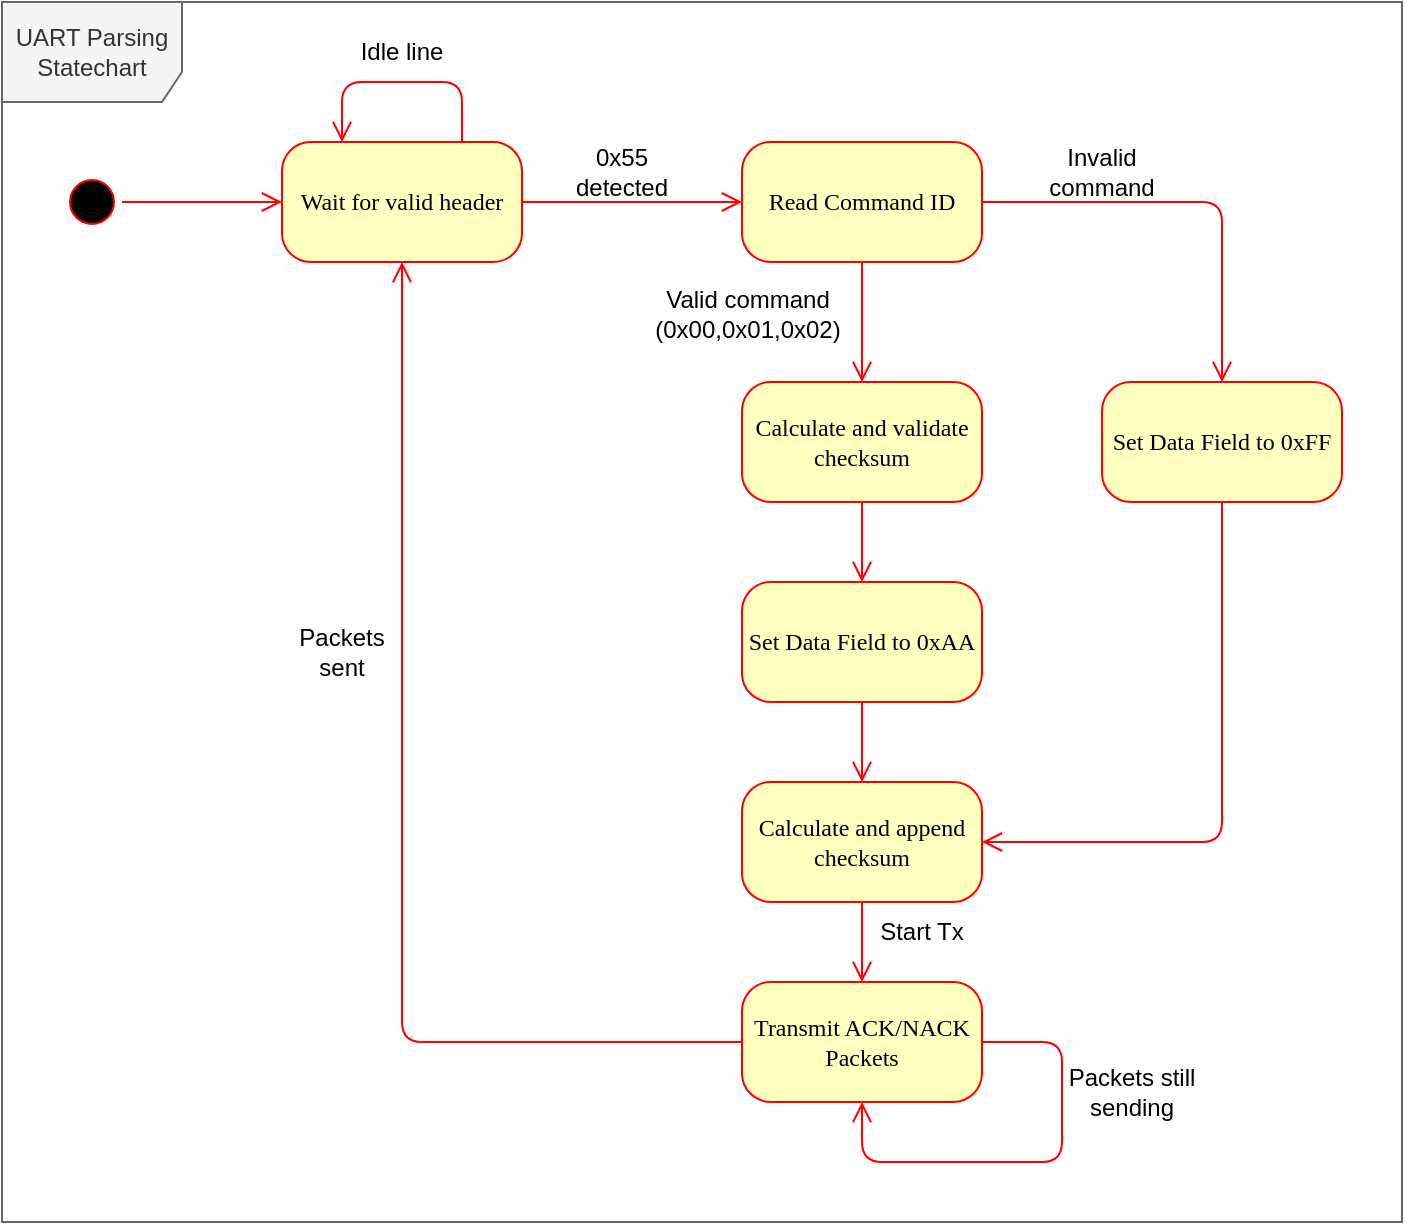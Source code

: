 <mxfile version="27.0.9">
  <diagram name="Page-1" id="58cdce13-f638-feb5-8d6f-7d28b1aa9fa0">
    <mxGraphModel dx="1426" dy="722" grid="1" gridSize="10" guides="1" tooltips="1" connect="1" arrows="1" fold="1" page="1" pageScale="1" pageWidth="1100" pageHeight="850" background="none" math="0" shadow="0">
      <root>
        <mxCell id="0" />
        <mxCell id="1" parent="0" />
        <mxCell id="382b91b5511bd0f7-1" value="" style="ellipse;html=1;shape=startState;fillColor=#000000;strokeColor=#ff0000;rounded=1;shadow=0;comic=0;labelBackgroundColor=none;fontFamily=Verdana;fontSize=12;fontColor=#000000;align=center;direction=south;" parent="1" vertex="1">
          <mxGeometry x="360" y="135" width="30" height="30" as="geometry" />
        </mxCell>
        <mxCell id="382b91b5511bd0f7-5" value="Calculate and validate checksum" style="rounded=1;whiteSpace=wrap;html=1;arcSize=24;fillColor=#ffffc0;strokeColor=#ff0000;shadow=0;comic=0;labelBackgroundColor=none;fontFamily=Verdana;fontSize=12;fontColor=#000000;align=center;" parent="1" vertex="1">
          <mxGeometry x="700" y="240" width="120" height="60" as="geometry" />
        </mxCell>
        <mxCell id="382b91b5511bd0f7-6" value="Wait for valid header" style="rounded=1;whiteSpace=wrap;html=1;arcSize=24;fillColor=#ffffc0;strokeColor=#ff0000;shadow=0;comic=0;labelBackgroundColor=none;fontFamily=Verdana;fontSize=12;fontColor=#000000;align=center;" parent="1" vertex="1">
          <mxGeometry x="470" y="120" width="120" height="60" as="geometry" />
        </mxCell>
        <mxCell id="382b91b5511bd0f7-7" value="Read Command ID" style="rounded=1;whiteSpace=wrap;html=1;arcSize=24;fillColor=#ffffc0;strokeColor=#ff0000;shadow=0;comic=0;labelBackgroundColor=none;fontFamily=Verdana;fontSize=12;fontColor=#000000;align=center;" parent="1" vertex="1">
          <mxGeometry x="700" y="120" width="120" height="60" as="geometry" />
        </mxCell>
        <mxCell id="382b91b5511bd0f7-10" value="Set Data Field to 0xFF" style="rounded=1;whiteSpace=wrap;html=1;arcSize=24;fillColor=#ffffc0;strokeColor=#ff0000;shadow=0;comic=0;labelBackgroundColor=none;fontFamily=Verdana;fontSize=12;fontColor=#000000;align=center;" parent="1" vertex="1">
          <mxGeometry x="880" y="240" width="120" height="60" as="geometry" />
        </mxCell>
        <mxCell id="2a3bc250acf0617d-9" style="edgeStyle=orthogonalEdgeStyle;html=1;labelBackgroundColor=none;endArrow=open;endSize=8;strokeColor=#ff0000;fontFamily=Verdana;fontSize=12;align=left;" parent="1" source="382b91b5511bd0f7-1" target="382b91b5511bd0f7-6" edge="1">
          <mxGeometry relative="1" as="geometry" />
        </mxCell>
        <mxCell id="2a3bc250acf0617d-10" style="edgeStyle=orthogonalEdgeStyle;html=1;labelBackgroundColor=none;endArrow=open;endSize=8;strokeColor=#ff0000;fontFamily=Verdana;fontSize=12;align=left;entryX=0;entryY=0.5;exitX=1;exitY=0.5;exitDx=0;exitDy=0;" parent="1" source="382b91b5511bd0f7-6" target="382b91b5511bd0f7-7" edge="1">
          <mxGeometry relative="1" as="geometry">
            <Array as="points">
              <mxPoint x="630" y="150" />
              <mxPoint x="630" y="150" />
            </Array>
          </mxGeometry>
        </mxCell>
        <mxCell id="2a3bc250acf0617d-12" style="edgeStyle=orthogonalEdgeStyle;html=1;exitX=0.5;exitY=1;labelBackgroundColor=none;endArrow=open;endSize=8;strokeColor=#ff0000;fontFamily=Verdana;fontSize=12;align=left;exitDx=0;exitDy=0;entryX=0.5;entryY=0;entryDx=0;entryDy=0;" parent="1" source="382b91b5511bd0f7-7" target="382b91b5511bd0f7-5" edge="1">
          <mxGeometry relative="1" as="geometry">
            <mxPoint x="530" y="260" as="targetPoint" />
            <Array as="points">
              <mxPoint x="760" y="230" />
              <mxPoint x="760" y="230" />
            </Array>
          </mxGeometry>
        </mxCell>
        <mxCell id="snLOoCqWYzciKEhxcpe7-1" style="edgeStyle=orthogonalEdgeStyle;html=1;exitX=1;exitY=0.5;labelBackgroundColor=none;endArrow=open;endSize=8;strokeColor=#ff0000;fontFamily=Verdana;fontSize=12;align=left;exitDx=0;exitDy=0;entryX=0.5;entryY=0;entryDx=0;entryDy=0;" edge="1" parent="1" source="382b91b5511bd0f7-7" target="382b91b5511bd0f7-10">
          <mxGeometry relative="1" as="geometry">
            <mxPoint x="1090" y="190" as="sourcePoint" />
            <mxPoint x="1090" y="250" as="targetPoint" />
            <Array as="points">
              <mxPoint x="940" y="150" />
            </Array>
          </mxGeometry>
        </mxCell>
        <mxCell id="snLOoCqWYzciKEhxcpe7-2" value="Set Data Field to 0xAA" style="rounded=1;whiteSpace=wrap;html=1;arcSize=24;fillColor=#ffffc0;strokeColor=#ff0000;shadow=0;comic=0;labelBackgroundColor=none;fontFamily=Verdana;fontSize=12;fontColor=#000000;align=center;" vertex="1" parent="1">
          <mxGeometry x="700" y="340" width="120" height="60" as="geometry" />
        </mxCell>
        <mxCell id="snLOoCqWYzciKEhxcpe7-3" value="Calculate and append checksum" style="rounded=1;whiteSpace=wrap;html=1;arcSize=24;fillColor=#ffffc0;strokeColor=#ff0000;shadow=0;comic=0;labelBackgroundColor=none;fontFamily=Verdana;fontSize=12;fontColor=#000000;align=center;" vertex="1" parent="1">
          <mxGeometry x="700" y="440" width="120" height="60" as="geometry" />
        </mxCell>
        <mxCell id="snLOoCqWYzciKEhxcpe7-4" value="Transmit ACK/NACK Packets" style="rounded=1;whiteSpace=wrap;html=1;arcSize=24;fillColor=#ffffc0;strokeColor=#ff0000;shadow=0;comic=0;labelBackgroundColor=none;fontFamily=Verdana;fontSize=12;fontColor=#000000;align=center;" vertex="1" parent="1">
          <mxGeometry x="700" y="540" width="120" height="60" as="geometry" />
        </mxCell>
        <mxCell id="snLOoCqWYzciKEhxcpe7-5" style="edgeStyle=orthogonalEdgeStyle;html=1;exitX=0.5;exitY=1;labelBackgroundColor=none;endArrow=open;endSize=8;strokeColor=#ff0000;fontFamily=Verdana;fontSize=12;align=left;exitDx=0;exitDy=0;entryX=0.5;entryY=0;entryDx=0;entryDy=0;" edge="1" parent="1" source="382b91b5511bd0f7-5" target="snLOoCqWYzciKEhxcpe7-2">
          <mxGeometry relative="1" as="geometry">
            <mxPoint x="880" y="280" as="sourcePoint" />
            <mxPoint x="880" y="340" as="targetPoint" />
            <Array as="points">
              <mxPoint x="760" y="320" />
              <mxPoint x="760" y="320" />
            </Array>
          </mxGeometry>
        </mxCell>
        <mxCell id="snLOoCqWYzciKEhxcpe7-6" style="edgeStyle=orthogonalEdgeStyle;html=1;exitX=0.5;exitY=1;labelBackgroundColor=none;endArrow=open;endSize=8;strokeColor=#ff0000;fontFamily=Verdana;fontSize=12;align=left;exitDx=0;exitDy=0;entryX=0.5;entryY=0;entryDx=0;entryDy=0;" edge="1" parent="1" source="snLOoCqWYzciKEhxcpe7-2" target="snLOoCqWYzciKEhxcpe7-3">
          <mxGeometry relative="1" as="geometry">
            <mxPoint x="960" y="350" as="sourcePoint" />
            <mxPoint x="960" y="410" as="targetPoint" />
            <Array as="points">
              <mxPoint x="760" y="420" />
              <mxPoint x="760" y="420" />
            </Array>
          </mxGeometry>
        </mxCell>
        <mxCell id="snLOoCqWYzciKEhxcpe7-7" style="edgeStyle=orthogonalEdgeStyle;html=1;exitX=0.5;exitY=1;labelBackgroundColor=none;endArrow=open;endSize=8;strokeColor=#ff0000;fontFamily=Verdana;fontSize=12;align=left;exitDx=0;exitDy=0;entryX=0.5;entryY=0;entryDx=0;entryDy=0;" edge="1" parent="1" source="snLOoCqWYzciKEhxcpe7-3" target="snLOoCqWYzciKEhxcpe7-4">
          <mxGeometry relative="1" as="geometry">
            <mxPoint x="930" y="440" as="sourcePoint" />
            <mxPoint x="930" y="500" as="targetPoint" />
            <Array as="points">
              <mxPoint x="760" y="520" />
              <mxPoint x="760" y="520" />
            </Array>
          </mxGeometry>
        </mxCell>
        <mxCell id="snLOoCqWYzciKEhxcpe7-8" style="edgeStyle=orthogonalEdgeStyle;html=1;exitX=0.5;exitY=1;labelBackgroundColor=none;endArrow=open;endSize=8;strokeColor=#ff0000;fontFamily=Verdana;fontSize=12;align=left;exitDx=0;exitDy=0;entryX=1;entryY=0.5;entryDx=0;entryDy=0;" edge="1" parent="1" source="382b91b5511bd0f7-10" target="snLOoCqWYzciKEhxcpe7-3">
          <mxGeometry relative="1" as="geometry">
            <mxPoint x="1100" y="270" as="sourcePoint" />
            <mxPoint x="1220" y="360" as="targetPoint" />
            <Array as="points">
              <mxPoint x="940" y="470" />
            </Array>
          </mxGeometry>
        </mxCell>
        <mxCell id="snLOoCqWYzciKEhxcpe7-9" style="edgeStyle=orthogonalEdgeStyle;html=1;exitX=0;exitY=0.5;labelBackgroundColor=none;endArrow=open;endSize=8;strokeColor=#ff0000;fontFamily=Verdana;fontSize=12;align=left;exitDx=0;exitDy=0;entryX=0.5;entryY=1;entryDx=0;entryDy=0;" edge="1" parent="1" source="snLOoCqWYzciKEhxcpe7-4" target="382b91b5511bd0f7-6">
          <mxGeometry relative="1" as="geometry">
            <mxPoint x="780" y="460" as="sourcePoint" />
            <mxPoint x="900" y="550" as="targetPoint" />
            <Array as="points">
              <mxPoint x="530" y="570" />
            </Array>
          </mxGeometry>
        </mxCell>
        <mxCell id="snLOoCqWYzciKEhxcpe7-10" style="edgeStyle=orthogonalEdgeStyle;html=1;exitX=1;exitY=0.5;labelBackgroundColor=none;endArrow=open;endSize=8;strokeColor=#ff0000;fontFamily=Verdana;fontSize=12;align=left;exitDx=0;exitDy=0;entryX=0.5;entryY=1;entryDx=0;entryDy=0;" edge="1" parent="1" source="snLOoCqWYzciKEhxcpe7-4" target="snLOoCqWYzciKEhxcpe7-4">
          <mxGeometry relative="1" as="geometry">
            <mxPoint x="1050" y="580" as="sourcePoint" />
            <mxPoint x="1170" y="670" as="targetPoint" />
            <Array as="points">
              <mxPoint x="860" y="570" />
              <mxPoint x="860" y="630" />
              <mxPoint x="760" y="630" />
            </Array>
          </mxGeometry>
        </mxCell>
        <mxCell id="snLOoCqWYzciKEhxcpe7-11" style="edgeStyle=orthogonalEdgeStyle;html=1;exitX=0.75;exitY=0;labelBackgroundColor=none;endArrow=open;endSize=8;strokeColor=#ff0000;fontFamily=Verdana;fontSize=12;align=left;exitDx=0;exitDy=0;entryX=0.25;entryY=0;entryDx=0;entryDy=0;" edge="1" parent="1" source="382b91b5511bd0f7-6" target="382b91b5511bd0f7-6">
          <mxGeometry relative="1" as="geometry">
            <mxPoint x="1170" y="290" as="sourcePoint" />
            <mxPoint x="500" y="100" as="targetPoint" />
            <Array as="points">
              <mxPoint x="560" y="90" />
              <mxPoint x="500" y="90" />
            </Array>
          </mxGeometry>
        </mxCell>
        <mxCell id="snLOoCqWYzciKEhxcpe7-13" value="Idle line" style="text;html=1;align=center;verticalAlign=middle;whiteSpace=wrap;rounded=0;" vertex="1" parent="1">
          <mxGeometry x="500" y="60" width="60" height="30" as="geometry" />
        </mxCell>
        <mxCell id="snLOoCqWYzciKEhxcpe7-14" value="0x55 detected" style="text;html=1;align=center;verticalAlign=middle;whiteSpace=wrap;rounded=0;" vertex="1" parent="1">
          <mxGeometry x="610" y="120" width="60" height="30" as="geometry" />
        </mxCell>
        <mxCell id="snLOoCqWYzciKEhxcpe7-15" value="Invalid command" style="text;html=1;align=center;verticalAlign=middle;whiteSpace=wrap;rounded=0;" vertex="1" parent="1">
          <mxGeometry x="850" y="120" width="60" height="30" as="geometry" />
        </mxCell>
        <mxCell id="snLOoCqWYzciKEhxcpe7-16" value="Valid command (0x00,0x01,0x02)" style="text;html=1;align=center;verticalAlign=middle;whiteSpace=wrap;rounded=0;" vertex="1" parent="1">
          <mxGeometry x="648" y="186" width="110" height="40" as="geometry" />
        </mxCell>
        <mxCell id="snLOoCqWYzciKEhxcpe7-17" value="Start Tx" style="text;html=1;align=center;verticalAlign=middle;whiteSpace=wrap;rounded=0;" vertex="1" parent="1">
          <mxGeometry x="760" y="500" width="60" height="30" as="geometry" />
        </mxCell>
        <mxCell id="snLOoCqWYzciKEhxcpe7-18" value="Packets still sending" style="text;html=1;align=center;verticalAlign=middle;whiteSpace=wrap;rounded=0;" vertex="1" parent="1">
          <mxGeometry x="860" y="580" width="70" height="30" as="geometry" />
        </mxCell>
        <mxCell id="snLOoCqWYzciKEhxcpe7-19" value="Packets sent" style="text;html=1;align=center;verticalAlign=middle;whiteSpace=wrap;rounded=0;" vertex="1" parent="1">
          <mxGeometry x="470" y="360" width="60" height="30" as="geometry" />
        </mxCell>
        <mxCell id="snLOoCqWYzciKEhxcpe7-20" value="UART Parsing Statechart" style="shape=umlFrame;whiteSpace=wrap;html=1;pointerEvents=0;fillColor=#f5f5f5;fontColor=#333333;strokeColor=#666666;width=90;height=50;" vertex="1" parent="1">
          <mxGeometry x="330" y="50" width="700" height="610" as="geometry" />
        </mxCell>
      </root>
    </mxGraphModel>
  </diagram>
</mxfile>
